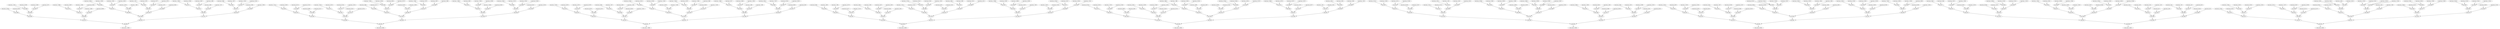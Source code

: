 digraph graphname {
N305 [color="black", label="load_Imm_1_N305"];
N304 [color="black", label="load_Imm_3_N304"];
N307 [color="black", label="load_Imm_4_N307"];
N306 [color="black", label="load_Imm_1_N306"];
N301 [color="black", label="load_Imm_2_N301"];
N300 [color="black", label="load_Imm_1_N300"];
N268 [color="black", label="load_Imm_1_N268"];
N269 [color="black", label="load_Imm_3_N269"];
N266 [color="black", label="load_Imm_4_N266"];
N267 [color="black", label="load_Imm_3_N267"];
N264 [color="black", label="load_Imm_1_N264"];
N265 [color="black", label="load_Imm_4_N265"];
N262 [color="black", label="load_Imm_7_N262"];
N263 [color="black", label="load_Imm_4_N263"];
N260 [color="black", label="load_Imm_5_N260"];
N261 [color="black", label="load_Imm_7_N261"];
N335 [color="black", label="add_N335"];
N488 [color="black", label="mul_N488"];
N489 [color="black", label="mul_N489"];
N303 [color="black", label="load_Imm_6_N303"];
N302 [color="black", label="load_Imm_7_N302"];
N460 [color="black", label="mul_N460"];
N461 [color="black", label="mul_N461"];
N462 [color="black", label="add_N462"];
N463 [color="black", label="mul_N463"];
N464 [color="black", label="mul_N464"];
N465 [color="black", label="add_N465"];
N466 [color="black", label="add_N466"];
N467 [color="black", label="mul_N467"];
N468 [color="black", label="mul_N468"];
N469 [color="black", label="mul_N469"];
N161 [color="black", label="load_Imm_3_N161"];
N160 [color="black", label="load_Imm_5_N160"];
N163 [color="black", label="load_Imm_4_N163"];
N162 [color="black", label="load_Imm_2_N162"];
N165 [color="black", label="load_Imm_7_N165"];
N164 [color="black", label="load_Imm_2_N164"];
N167 [color="black", label="load_Imm_1_N167"];
N166 [color="black", label="load_Imm_3_N166"];
N169 [color="black", label="load_Imm_2_N169"];
N168 [color="black", label="load_Imm_5_N168"];
N308 [color="black", label="load_Imm_6_N308"];
N608 [color="black", label="add_N608"];
N609 [color="black", label="mul_N609"];
N600 [color="black", label="mul_N600"];
N601 [color="black", label="add_N601"];
N602 [color="black", label="mul_N602"];
N603 [color="black", label="add_N603"];
N604 [color="black", label="add_N604"];
N605 [color="black", label="add_N605"];
N606 [color="black", label="add_N606"];
N607 [color="black", label="mul_N607"];
N98 [color="black", label="load_Imm_0_N98"];
N99 [color="black", label="load_Imm_7_N99"];
N92 [color="black", label="load_Imm_2_N92"];
N93 [color="black", label="load_Imm_7_N93"];
N90 [color="black", label="load_Imm_6_N90"];
N91 [color="black", label="load_Imm_8_N91"];
N96 [color="black", label="load_Imm_6_N96"];
N97 [color="black", label="load_Imm_1_N97"];
N94 [color="black", label="load_Imm_0_N94"];
N95 [color="black", label="load_Imm_3_N95"];
N114 [color="black", label="load_Imm_7_N114"];
N115 [color="black", label="load_Imm_6_N115"];
N116 [color="black", label="load_Imm_0_N116"];
N117 [color="black", label="load_Imm_8_N117"];
N110 [color="black", label="load_Imm_3_N110"];
N111 [color="black", label="load_Imm_4_N111"];
N112 [color="black", label="load_Imm_7_N112"];
N113 [color="black", label="load_Imm_5_N113"];
N118 [color="black", label="load_Imm_1_N118"];
N119 [color="black", label="load_Imm_4_N119"];
N284 [color="black", label="load_Imm_1_N284"];
N285 [color="black", label="load_Imm_6_N285"];
N286 [color="black", label="load_Imm_7_N286"];
N287 [color="black", label="load_Imm_4_N287"];
N280 [color="black", label="load_Imm_4_N280"];
N281 [color="black", label="load_Imm_1_N281"];
N282 [color="black", label="load_Imm_1_N282"];
N283 [color="black", label="load_Imm_7_N283"];
N288 [color="black", label="load_Imm_8_N288"];
N289 [color="black", label="load_Imm_8_N289"];
N424 [color="black", label="mul_N424"];
N425 [color="black", label="mul_N425"];
N426 [color="black", label="add_N426"];
N427 [color="black", label="mul_N427"];
N420 [color="black", label="mul_N420"];
N421 [color="black", label="add_N421"];
N422 [color="black", label="mul_N422"];
N423 [color="black", label="mul_N423"];
N349 [color="black", label="add_N349"];
N348 [color="black", label="add_N348"];
N439 [color="black", label="mul_N439"];
N438 [color="black", label="mul_N438"];
N341 [color="black", label="mul_N341"];
N340 [color="black", label="mul_N340"];
N343 [color="black", label="mul_N343"];
N342 [color="black", label="mul_N342"];
N345 [color="black", label="add_N345"];
N344 [color="black", label="add_N344"];
N347 [color="black", label="mul_N347"];
N346 [color="black", label="add_N346"];
N503 [color="black", label="add_N503"];
N502 [color="black", label="mul_N502"];
N501 [color="black", label="add_N501"];
N500 [color="black", label="mul_N500"];
N507 [color="black", label="mul_N507"];
N506 [color="black", label="add_N506"];
N505 [color="black", label="add_N505"];
N504 [color="black", label="mul_N504"];
N509 [color="black", label="mul_N509"];
N508 [color="black", label="add_N508"];
N235 [color="black", label="load_Imm_2_N235"];
N234 [color="black", label="load_Imm_8_N234"];
N237 [color="black", label="load_Imm_6_N237"];
N236 [color="black", label="load_Imm_0_N236"];
N231 [color="black", label="load_Imm_3_N231"];
N230 [color="black", label="load_Imm_0_N230"];
N233 [color="black", label="load_Imm_1_N233"];
N13 [color="black", label="load_Imm_3_N13"];
N239 [color="black", label="load_Imm_0_N239"];
N238 [color="black", label="load_Imm_8_N238"];
N482 [color="black", label="mul_N482"];
N483 [color="black", label="mul_N483"];
N480 [color="black", label="mul_N480"];
N294 [color="black", label="load_Imm_0_N294"];
N338 [color="black", label="mul_N338"];
N339 [color="black", label="mul_N339"];
N484 [color="black", label="add_N484"];
N485 [color="black", label="mul_N485"];
N334 [color="black", label="add_N334"];
N293 [color="black", label="load_Imm_2_N293"];
N336 [color="black", label="add_N336"];
N337 [color="black", label="add_N337"];
N330 [color="black", label="mul_N330"];
N331 [color="black", label="mul_N331"];
N332 [color="black", label="mul_N332"];
N333 [color="black", label="add_N333"];
N644 [color="black", label="store_Imm_6_N644"];
N14 [color="black", label="load_Imm_5_N14"];
N290 [color="black", label="load_Imm_8_N290"];
N645 [color="black", label="store_Imm_5_N645"];
N158 [color="black", label="load_Imm_8_N158"];
N159 [color="black", label="load_Imm_5_N159"];
N150 [color="black", label="load_Imm_5_N150"];
N151 [color="black", label="load_Imm_8_N151"];
N152 [color="black", label="load_Imm_7_N152"];
N153 [color="black", label="load_Imm_6_N153"];
N154 [color="black", label="load_Imm_0_N154"];
N155 [color="black", label="load_Imm_8_N155"];
N156 [color="black", label="load_Imm_6_N156"];
N157 [color="black", label="load_Imm_2_N157"];
N49 [color="black", label="load_Imm_0_N49"];
N48 [color="black", label="load_Imm_0_N48"];
N511 [color="black", label="mul_N511"];
N41 [color="black", label="load_Imm_2_N41"];
N40 [color="black", label="load_Imm_7_N40"];
N43 [color="black", label="load_Imm_3_N43"];
N42 [color="black", label="load_Imm_0_N42"];
N45 [color="black", label="load_Imm_6_N45"];
N44 [color="black", label="load_Imm_4_N44"];
N47 [color="black", label="load_Imm_3_N47"];
N46 [color="black", label="load_Imm_2_N46"];
N518 [color="black", label="mul_N518"];
N519 [color="black", label="mul_N519"];
N578 [color="black", label="add_N578"];
N579 [color="black", label="add_N579"];
N572 [color="black", label="mul_N572"];
N573 [color="black", label="mul_N573"];
N570 [color="black", label="mul_N570"];
N571 [color="black", label="mul_N571"];
N576 [color="black", label="mul_N576"];
N577 [color="black", label="mul_N577"];
N574 [color="black", label="mul_N574"];
N575 [color="black", label="mul_N575"];
N528 [color="black", label="mul_N528"];
N279 [color="black", label="load_Imm_7_N279"];
N278 [color="black", label="load_Imm_5_N278"];
N372 [color="black", label="mul_N372"];
N373 [color="black", label="mul_N373"];
N374 [color="black", label="mul_N374"];
N375 [color="black", label="add_N375"];
N376 [color="black", label="mul_N376"];
N377 [color="black", label="mul_N377"];
N271 [color="black", label="load_Imm_5_N271"];
N270 [color="black", label="load_Imm_8_N270"];
N273 [color="black", label="load_Imm_0_N273"];
N272 [color="black", label="load_Imm_3_N272"];
N275 [color="black", label="load_Imm_2_N275"];
N274 [color="black", label="load_Imm_4_N274"];
N277 [color="black", label="load_Imm_6_N277"];
N276 [color="black", label="load_Imm_6_N276"];
N522 [color="black", label="add_N522"];
N473 [color="black", label="mul_N473"];
N472 [color="black", label="mul_N472"];
N471 [color="black", label="add_N471"];
N470 [color="black", label="add_N470"];
N477 [color="black", label="mul_N477"];
N476 [color="black", label="mul_N476"];
N475 [color="black", label="add_N475"];
N474 [color="black", label="mul_N474"];
N479 [color="black", label="add_N479"];
N478 [color="black", label="add_N478"];
N198 [color="black", label="load_Imm_7_N198"];
N199 [color="black", label="load_Imm_0_N199"];
N194 [color="black", label="load_Imm_3_N194"];
N195 [color="black", label="load_Imm_7_N195"];
N196 [color="black", label="load_Imm_8_N196"];
N197 [color="black", label="load_Imm_4_N197"];
N190 [color="black", label="load_Imm_1_N190"];
N191 [color="black", label="load_Imm_0_N191"];
N192 [color="black", label="load_Imm_0_N192"];
N193 [color="black", label="load_Imm_1_N193"];
N619 [color="black", label="add_N619"];
N618 [color="black", label="mul_N618"];
N208 [color="black", label="load_Imm_4_N208"];
N209 [color="black", label="load_Imm_3_N209"];
N295 [color="black", label="load_Imm_5_N295"];
N204 [color="black", label="load_Imm_0_N204"];
N205 [color="black", label="load_Imm_6_N205"];
N206 [color="black", label="load_Imm_3_N206"];
N207 [color="black", label="load_Imm_0_N207"];
N200 [color="black", label="load_Imm_1_N200"];
N201 [color="black", label="load_Imm_1_N201"];
N202 [color="black", label="load_Imm_4_N202"];
N203 [color="black", label="load_Imm_6_N203"];
N629 [color="black", label="mul_N629"];
N648 [color="black", label="store_Imm_7_N648"];
N107 [color="black", label="load_Imm_5_N107"];
N106 [color="black", label="load_Imm_3_N106"];
N105 [color="black", label="load_Imm_7_N105"];
N104 [color="black", label="load_Imm_5_N104"];
N103 [color="black", label="load_Imm_2_N103"];
N102 [color="black", label="load_Imm_1_N102"];
N101 [color="black", label="load_Imm_4_N101"];
N100 [color="black", label="load_Imm_2_N100"];
N109 [color="black", label="load_Imm_2_N109"];
N108 [color="black", label="load_Imm_5_N108"];
N12 [color="black", label="load_Imm_4_N12"];
N296 [color="black", label="load_Imm_1_N296"];
N10 [color="black", label="load_Imm_0_N10"];
N11 [color="black", label="load_Imm_5_N11"];
N16 [color="black", label="load_Imm_0_N16"];
N17 [color="black", label="load_Imm_0_N17"];
N291 [color="black", label="load_Imm_1_N291"];
N15 [color="black", label="load_Imm_6_N15"];
N18 [color="black", label="load_Imm_1_N18"];
N19 [color="black", label="load_Imm_5_N19"];
N299 [color="black", label="load_Imm_3_N299"];
N298 [color="black", label="load_Imm_2_N298"];
N510 [color="black", label="add_N510"];
N309 [color="black", label="load_Imm_2_N309"];
N408 [color="black", label="mul_N408"];
N409 [color="black", label="mul_N409"];
N402 [color="black", label="add_N402"];
N403 [color="black", label="mul_N403"];
N400 [color="black", label="mul_N400"];
N401 [color="black", label="mul_N401"];
N406 [color="black", label="mul_N406"];
N407 [color="black", label="mul_N407"];
N404 [color="black", label="add_N404"];
N405 [color="black", label="add_N405"];
N538 [color="black", label="mul_N538"];
N539 [color="black", label="mul_N539"];
N536 [color="black", label="mul_N536"];
N537 [color="black", label="mul_N537"];
N534 [color="black", label="mul_N534"];
N535 [color="black", label="add_N535"];
N532 [color="black", label="mul_N532"];
N533 [color="black", label="mul_N533"];
N530 [color="black", label="mul_N530"];
N531 [color="black", label="mul_N531"];
N240 [color="black", label="load_Imm_1_N240"];
N241 [color="black", label="load_Imm_4_N241"];
N242 [color="black", label="load_Imm_8_N242"];
N243 [color="black", label="load_Imm_3_N243"];
N244 [color="black", label="load_Imm_0_N244"];
N245 [color="black", label="load_Imm_4_N245"];
N246 [color="black", label="load_Imm_5_N246"];
N247 [color="black", label="load_Imm_5_N247"];
N248 [color="black", label="load_Imm_8_N248"];
N249 [color="black", label="load_Imm_2_N249"];
N499 [color="black", label="mul_N499"];
N498 [color="black", label="mul_N498"];
N329 [color="black", label="mul_N329"];
N328 [color="black", label="add_N328"];
N327 [color="black", label="add_N327"];
N326 [color="black", label="mul_N326"];
N325 [color="black", label="mul_N325"];
N324 [color="black", label="load_Imm_3_N324"];
N323 [color="black", label="load_Imm_2_N323"];
N322 [color="black", label="load_Imm_1_N322"];
N321 [color="black", label="load_Imm_4_N321"];
N320 [color="black", label="load_Imm_2_N320"];
N595 [color="black", label="mul_N595"];
N149 [color="black", label="load_Imm_3_N149"];
N148 [color="black", label="load_Imm_7_N148"];
N143 [color="black", label="load_Imm_3_N143"];
N142 [color="black", label="load_Imm_2_N142"];
N141 [color="black", label="load_Imm_6_N141"];
N140 [color="black", label="load_Imm_8_N140"];
N147 [color="black", label="load_Imm_6_N147"];
N146 [color="black", label="load_Imm_0_N146"];
N145 [color="black", label="load_Imm_0_N145"];
N144 [color="black", label="load_Imm_1_N144"];
N392 [color="black", label="add_N392"];
N393 [color="black", label="add_N393"];
N390 [color="black", label="mul_N390"];
N391 [color="black", label="add_N391"];
N396 [color="black", label="add_N396"];
N397 [color="black", label="add_N397"];
N58 [color="black", label="load_Imm_6_N58"];
N59 [color="black", label="load_Imm_6_N59"];
N56 [color="black", label="load_Imm_8_N56"];
N57 [color="black", label="load_Imm_7_N57"];
N54 [color="black", label="load_Imm_3_N54"];
N55 [color="black", label="load_Imm_6_N55"];
N52 [color="black", label="load_Imm_5_N52"];
N53 [color="black", label="load_Imm_8_N53"];
N50 [color="black", label="load_Imm_4_N50"];
N51 [color="black", label="load_Imm_5_N51"];
N640 [color="black", label="store_Imm_4_N640"];
N641 [color="black", label="store_Imm_0_N641"];
N1 [color="black", label="load_Imm_8_N1"];
N394 [color="black", label="mul_N394"];
N2 [color="black", label="load_Imm_2_N2"];
N3 [color="black", label="load_Imm_6_N3"];
N4 [color="black", label="load_Imm_5_N4"];
N5 [color="black", label="load_Imm_7_N5"];
N29 [color="black", label="load_Imm_3_N29"];
N28 [color="black", label="load_Imm_2_N28"];
N6 [color="black", label="load_Imm_8_N6"];
N23 [color="black", label="load_Imm_4_N23"];
N22 [color="black", label="load_Imm_3_N22"];
N21 [color="black", label="load_Imm_1_N21"];
N20 [color="black", label="load_Imm_8_N20"];
N27 [color="black", label="load_Imm_4_N27"];
N26 [color="black", label="load_Imm_5_N26"];
N25 [color="black", label="load_Imm_1_N25"];
N24 [color="black", label="load_Imm_4_N24"];
N563 [color="black", label="add_N563"];
N562 [color="black", label="add_N562"];
N569 [color="black", label="add_N569"];
N568 [color="black", label="add_N568"];
N363 [color="black", label="mul_N363"];
N362 [color="black", label="mul_N362"];
N361 [color="black", label="add_N361"];
N360 [color="black", label="mul_N360"];
N367 [color="black", label="mul_N367"];
N366 [color="black", label="add_N366"];
N365 [color="black", label="add_N365"];
N364 [color="black", label="add_N364"];
N369 [color="black", label="add_N369"];
N368 [color="black", label="mul_N368"];
N598 [color="black", label="add_N598"];
N599 [color="black", label="add_N599"];
N590 [color="black", label="add_N590"];
N591 [color="black", label="add_N591"];
N592 [color="black", label="mul_N592"];
N593 [color="black", label="mul_N593"];
N594 [color="black", label="mul_N594"];
N297 [color="black", label="load_Imm_8_N297"];
N596 [color="black", label="mul_N596"];
N597 [color="black", label="mul_N597"];
N620 [color="black", label="add_N620"];
N621 [color="black", label="mul_N621"];
N565 [color="black", label="add_N565"];
N564 [color="black", label="add_N564"];
N567 [color="black", label="mul_N567"];
N566 [color="black", label="mul_N566"];
N561 [color="black", label="add_N561"];
N560 [color="black", label="mul_N560"];
N448 [color="black", label="mul_N448"];
N449 [color="black", label="mul_N449"];
N446 [color="black", label="mul_N446"];
N447 [color="black", label="mul_N447"];
N444 [color="black", label="mul_N444"];
N445 [color="black", label="mul_N445"];
N442 [color="black", label="add_N442"];
N443 [color="black", label="add_N443"];
N440 [color="black", label="mul_N440"];
N441 [color="black", label="add_N441"];
N626 [color="black", label="add_N626"];
N627 [color="black", label="mul_N627"];
N624 [color="black", label="mul_N624"];
N625 [color="black", label="add_N625"];
N622 [color="black", label="add_N622"];
N623 [color="black", label="add_N623"];
N189 [color="black", label="load_Imm_3_N189"];
N188 [color="black", label="load_Imm_2_N188"];
N187 [color="black", label="load_Imm_6_N187"];
N186 [color="black", label="load_Imm_7_N186"];
N185 [color="black", label="load_Imm_5_N185"];
N184 [color="black", label="load_Imm_4_N184"];
N183 [color="black", label="load_Imm_0_N183"];
N182 [color="black", label="load_Imm_0_N182"];
N181 [color="black", label="load_Imm_6_N181"];
N180 [color="black", label="load_Imm_5_N180"];
N628 [color="black", label="add_N628"];
N219 [color="black", label="load_Imm_8_N219"];
N218 [color="black", label="load_Imm_4_N218"];
N217 [color="black", label="load_Imm_4_N217"];
N216 [color="black", label="load_Imm_7_N216"];
N215 [color="black", label="load_Imm_5_N215"];
N214 [color="black", label="load_Imm_2_N214"];
N213 [color="black", label="load_Imm_8_N213"];
N212 [color="black", label="load_Imm_8_N212"];
N211 [color="black", label="load_Imm_6_N211"];
N210 [color="black", label="load_Imm_5_N210"];
N132 [color="black", label="load_Imm_3_N132"];
N133 [color="black", label="load_Imm_2_N133"];
N130 [color="black", label="load_Imm_1_N130"];
N131 [color="black", label="load_Imm_0_N131"];
N136 [color="black", label="load_Imm_2_N136"];
N137 [color="black", label="load_Imm_5_N137"];
N134 [color="black", label="load_Imm_5_N134"];
N135 [color="black", label="load_Imm_1_N135"];
N138 [color="black", label="load_Imm_6_N138"];
N139 [color="black", label="load_Imm_2_N139"];
N67 [color="black", label="load_Imm_0_N67"];
N66 [color="black", label="load_Imm_6_N66"];
N65 [color="black", label="load_Imm_5_N65"];
N64 [color="black", label="load_Imm_7_N64"];
N63 [color="black", label="load_Imm_6_N63"];
N62 [color="black", label="load_Imm_8_N62"];
N61 [color="black", label="load_Imm_5_N61"];
N60 [color="black", label="load_Imm_1_N60"];
N69 [color="black", label="load_Imm_0_N69"];
N68 [color="black", label="load_Imm_4_N68"];
N292 [color="black", label="load_Imm_6_N292"];
N434 [color="black", label="mul_N434"];
N370 [color="black", label="mul_N370"];
N558 [color="black", label="mul_N558"];
N559 [color="black", label="mul_N559"];
N371 [color="black", label="mul_N371"];
N554 [color="black", label="mul_N554"];
N555 [color="black", label="add_N555"];
N556 [color="black", label="add_N556"];
N557 [color="black", label="add_N557"];
N550 [color="black", label="add_N550"];
N551 [color="black", label="mul_N551"];
N552 [color="black", label="mul_N552"];
N553 [color="black", label="mul_N553"];
N495 [color="black", label="add_N495"];
N494 [color="black", label="add_N494"];
N497 [color="black", label="mul_N497"];
N7 [color="black", label="load_Imm_8_N7"];
N496 [color="black", label="add_N496"];
N491 [color="black", label="mul_N491"];
N490 [color="black", label="mul_N490"];
N529 [color="black", label="mul_N529"];
N378 [color="black", label="add_N378"];
N493 [color="black", label="add_N493"];
N379 [color="black", label="add_N379"];
N521 [color="black", label="add_N521"];
N520 [color="black", label="add_N520"];
N523 [color="black", label="add_N523"];
N492 [color="black", label="add_N492"];
N525 [color="black", label="mul_N525"];
N524 [color="black", label="mul_N524"];
N527 [color="black", label="mul_N527"];
N526 [color="black", label="add_N526"];
N253 [color="black", label="load_Imm_8_N253"];
N252 [color="black", label="load_Imm_3_N252"];
N251 [color="black", label="load_Imm_4_N251"];
N250 [color="black", label="load_Imm_5_N250"];
N257 [color="black", label="load_Imm_7_N257"];
N256 [color="black", label="load_Imm_4_N256"];
N255 [color="black", label="load_Imm_8_N255"];
N254 [color="black", label="load_Imm_7_N254"];
N259 [color="black", label="load_Imm_8_N259"];
N258 [color="black", label="load_Imm_1_N258"];
N318 [color="black", label="load_Imm_8_N318"];
N319 [color="black", label="load_Imm_7_N319"];
N312 [color="black", label="load_Imm_6_N312"];
N313 [color="black", label="load_Imm_0_N313"];
N310 [color="black", label="load_Imm_6_N310"];
N311 [color="black", label="load_Imm_5_N311"];
N316 [color="black", label="load_Imm_0_N316"];
N317 [color="black", label="load_Imm_3_N317"];
N314 [color="black", label="load_Imm_2_N314"];
N315 [color="black", label="load_Imm_2_N315"];
N415 [color="black", label="mul_N415"];
N414 [color="black", label="mul_N414"];
N417 [color="black", label="mul_N417"];
N416 [color="black", label="mul_N416"];
N411 [color="black", label="add_N411"];
N410 [color="black", label="add_N410"];
N413 [color="black", label="mul_N413"];
N412 [color="black", label="mul_N412"];
N419 [color="black", label="add_N419"];
N418 [color="black", label="add_N418"];
N176 [color="black", label="load_Imm_4_N176"];
N177 [color="black", label="load_Imm_8_N177"];
N174 [color="black", label="load_Imm_6_N174"];
N175 [color="black", label="load_Imm_8_N175"];
N172 [color="black", label="load_Imm_3_N172"];
N173 [color="black", label="load_Imm_7_N173"];
N170 [color="black", label="load_Imm_0_N170"];
N171 [color="black", label="load_Imm_8_N171"];
N178 [color="black", label="load_Imm_7_N178"];
N179 [color="black", label="load_Imm_3_N179"];
N389 [color="black", label="mul_N389"];
N388 [color="black", label="mul_N388"];
N385 [color="black", label="add_N385"];
N384 [color="black", label="mul_N384"];
N387 [color="black", label="mul_N387"];
N386 [color="black", label="mul_N386"];
N381 [color="black", label="mul_N381"];
N380 [color="black", label="add_N380"];
N383 [color="black", label="mul_N383"];
N382 [color="black", label="mul_N382"];
N437 [color="black", label="add_N437"];
N436 [color="black", label="mul_N436"];
N435 [color="black", label="mul_N435"];
N85 [color="black", label="load_Imm_3_N85"];
N84 [color="black", label="load_Imm_1_N84"];
N87 [color="black", label="load_Imm_6_N87"];
N86 [color="black", label="load_Imm_2_N86"];
N81 [color="black", label="load_Imm_8_N81"];
N80 [color="black", label="load_Imm_6_N80"];
N83 [color="black", label="load_Imm_5_N83"];
N82 [color="black", label="load_Imm_2_N82"];
N433 [color="black", label="mul_N433"];
N89 [color="black", label="load_Imm_3_N89"];
N88 [color="black", label="load_Imm_1_N88"];
N432 [color="black", label="mul_N432"];
N431 [color="black", label="add_N431"];
N430 [color="black", label="mul_N430"];
N38 [color="black", label="load_Imm_6_N38"];
N39 [color="black", label="load_Imm_1_N39"];
N30 [color="black", label="load_Imm_7_N30"];
N31 [color="black", label="load_Imm_7_N31"];
N32 [color="black", label="load_Imm_5_N32"];
N33 [color="black", label="load_Imm_4_N33"];
N34 [color="black", label="load_Imm_4_N34"];
N35 [color="black", label="load_Imm_1_N35"];
N36 [color="black", label="load_Imm_4_N36"];
N37 [color="black", label="load_Imm_7_N37"];
N428 [color="black", label="add_N428"];
N429 [color="black", label="mul_N429"];
N358 [color="black", label="mul_N358"];
N359 [color="black", label="mul_N359"];
N356 [color="black", label="mul_N356"];
N357 [color="black", label="mul_N357"];
N354 [color="black", label="mul_N354"];
N355 [color="black", label="add_N355"];
N352 [color="black", label="add_N352"];
N353 [color="black", label="add_N353"];
N350 [color="black", label="mul_N350"];
N351 [color="black", label="mul_N351"];
N589 [color="black", label="add_N589"];
N588 [color="black", label="add_N588"];
N583 [color="black", label="mul_N583"];
N582 [color="black", label="mul_N582"];
N581 [color="black", label="mul_N581"];
N580 [color="black", label="mul_N580"];
N587 [color="black", label="add_N587"];
N586 [color="black", label="mul_N586"];
N585 [color="black", label="add_N585"];
N584 [color="black", label="mul_N584"];
N459 [color="black", label="add_N459"];
N458 [color="black", label="mul_N458"];
N512 [color="black", label="mul_N512"];
N513 [color="black", label="add_N513"];
N514 [color="black", label="mul_N514"];
N515 [color="black", label="add_N515"];
N516 [color="black", label="mul_N516"];
N517 [color="black", label="add_N517"];
N451 [color="black", label="mul_N451"];
N450 [color="black", label="mul_N450"];
N453 [color="black", label="add_N453"];
N452 [color="black", label="mul_N452"];
N455 [color="black", label="add_N455"];
N454 [color="black", label="add_N454"];
N457 [color="black", label="add_N457"];
N456 [color="black", label="add_N456"];
N631 [color="black", label="add_N631"];
N630 [color="black", label="mul_N630"];
N633 [color="black", label="mul_N633"];
N632 [color="black", label="mul_N632"];
N635 [color="black", label="add_N635"];
N634 [color="black", label="mul_N634"];
N637 [color="black", label="mul_N637"];
N636 [color="black", label="mul_N636"];
N639 [color="black", label="mul_N639"];
N638 [color="black", label="add_N638"];
N228 [color="black", label="load_Imm_7_N228"];
N229 [color="black", label="load_Imm_8_N229"];
N222 [color="black", label="load_Imm_7_N222"];
N223 [color="black", label="load_Imm_5_N223"];
N220 [color="black", label="load_Imm_3_N220"];
N221 [color="black", label="load_Imm_1_N221"];
N226 [color="black", label="load_Imm_4_N226"];
N227 [color="black", label="load_Imm_7_N227"];
N224 [color="black", label="load_Imm_6_N224"];
N225 [color="black", label="load_Imm_0_N225"];
N8 [color="black", label="load_Imm_2_N8"];
N9 [color="black", label="load_Imm_2_N9"];
N646 [color="black", label="store_Imm_1_N646"];
N647 [color="black", label="store_Imm_2_N647"];
N129 [color="black", label="load_Imm_4_N129"];
N128 [color="black", label="load_Imm_1_N128"];
N642 [color="black", label="store_Imm_8_N642"];
N643 [color="black", label="store_Imm_3_N643"];
N125 [color="black", label="load_Imm_3_N125"];
N124 [color="black", label="load_Imm_0_N124"];
N127 [color="black", label="load_Imm_6_N127"];
N126 [color="black", label="load_Imm_5_N126"];
N121 [color="black", label="load_Imm_7_N121"];
N120 [color="black", label="load_Imm_2_N120"];
N123 [color="black", label="load_Imm_7_N123"];
N122 [color="black", label="load_Imm_4_N122"];
N74 [color="black", label="load_Imm_8_N74"];
N75 [color="black", label="load_Imm_1_N75"];
N76 [color="black", label="load_Imm_3_N76"];
N77 [color="black", label="load_Imm_0_N77"];
N70 [color="black", label="load_Imm_3_N70"];
N71 [color="black", label="load_Imm_7_N71"];
N72 [color="black", label="load_Imm_0_N72"];
N73 [color="black", label="load_Imm_2_N73"];
N395 [color="black", label="mul_N395"];
N78 [color="black", label="load_Imm_0_N78"];
N79 [color="black", label="load_Imm_2_N79"];
N398 [color="black", label="add_N398"];
N399 [color="black", label="add_N399"];
N613 [color="black", label="add_N613"];
N612 [color="black", label="mul_N612"];
N611 [color="black", label="mul_N611"];
N610 [color="black", label="mul_N610"];
N617 [color="black", label="mul_N617"];
N232 [color="black", label="load_Imm_5_N232"];
N616 [color="black", label="mul_N616"];
N615 [color="black", label="mul_N615"];
N614 [color="black", label="add_N614"];
N549 [color="black", label="mul_N549"];
N548 [color="black", label="mul_N548"];
N547 [color="black", label="add_N547"];
N546 [color="black", label="mul_N546"];
N545 [color="black", label="add_N545"];
N544 [color="black", label="add_N544"];
N543 [color="black", label="mul_N543"];
N542 [color="black", label="mul_N542"];
N541 [color="black", label="add_N541"];
N540 [color="black", label="mul_N540"];
N481 [color="black", label="add_N481"];
N486 [color="black", label="mul_N486"];
N487 [color="black", label="mul_N487"];
N305 -> N371;
N304 -> N371;
N307 -> N461;
N306 -> N367;
N301 -> N368;
N300 -> N376;
N268 -> N407;
N269 -> N412;
N266 -> N408;
N267 -> N407;
N264 -> N602;
N265 -> N408;
N262 -> N639;
N263 -> N639;
N260 -> N351;
N261 -> N351;
N335 -> N551;
N488 -> N484;
N489 -> N465;
N303 -> N617;
N302 -> N368;
N460 -> N547;
N461 -> N557;
N462 -> N459;
N463 -> N428;
N464 -> N335;
N465 -> N466;
N466 -> N574;
N467 -> N635;
N468 -> N635;
N469 -> N541;
N161 -> N504;
N160 -> N615;
N163 -> N616;
N162 -> N504;
N165 -> N584;
N164 -> N486;
N167 -> N489;
N166 -> N584;
N169 -> N487;
N168 -> N489;
N308 -> N483;
N608 -> N388;
N609 -> N492;
N600 -> N402;
N601 -> N356;
N602 -> N462;
N603 -> N601;
N604 -> N358;
N605 -> N646;
N606 -> N574;
N607 -> N515;
N98 -> N595;
N99 -> N386;
N92 -> N413;
N93 -> N413;
N90 -> N543;
N91 -> N543;
N96 -> N602;
N97 -> N595;
N94 -> N518;
N95 -> N518;
N114 -> N482;
N115 -> N480;
N116 -> N480;
N117 -> N483;
N110 -> N597;
N111 -> N414;
N112 -> N417;
N113 -> N417;
N118 -> N553;
N119 -> N553;
N284 -> N575;
N285 -> N575;
N286 -> N576;
N287 -> N576;
N280 -> N415;
N281 -> N415;
N282 -> N624;
N283 -> N618;
N288 -> N618;
N289 -> N531;
N424 -> N506;
N425 -> N522;
N426 -> N621;
N427 -> N379;
N420 -> N588;
N421 -> N551;
N422 -> N493;
N423 -> N589;
N349 -> N643;
N348 -> N542;
N439 -> N564;
N438 -> N565;
N341 -> N470;
N340 -> N590;
N343 -> N471;
N342 -> N454;
N345 -> N348;
N344 -> N449;
N347 -> N453;
N346 -> N579;
N503 -> N515;
N502 -> N456;
N501 -> N648;
N500 -> N508;
N507 -> N459;
N506 -> N563;
N505 -> N502;
N504 -> N391;
N509 -> N628;
N508 -> N424;
N235 -> N341;
N234 -> N341;
N237 -> N580;
N236 -> N580;
N231 -> N636;
N230 -> N636;
N233 -> N343;
N13 -> N463;
N239 -> N448;
N238 -> N444;
N482 -> N355;
N483 -> N404;
N480 -> N355;
N294 -> N558;
N338 -> N364;
N339 -> N411;
N484 -> N457;
N485 -> N628;
N334 -> N641;
N293 -> N558;
N336 -> N436;
N337 -> N336;
N330 -> N569;
N331 -> N506;
N332 -> N568;
N333 -> N520;
N14 -> N524;
N290 -> N340;
N158 -> N615;
N159 -> N616;
N150 -> N370;
N151 -> N370;
N152 -> N458;
N153 -> N374;
N154 -> N374;
N155 -> N373;
N156 -> N377;
N157 -> N377;
N49 -> N477;
N48 -> N477;
N511 -> N631;
N41 -> N450;
N40 -> N450;
N43 -> N474;
N42 -> N474;
N45 -> N530;
N44 -> N452;
N47 -> N400;
N46 -> N530;
N518 -> N428;
N519 -> N352;
N578 -> N366;
N579 -> N449;
N572 -> N587;
N573 -> N585;
N570 -> N361;
N571 -> N587;
N576 -> N375;
N577 -> N334;
N574 -> N605;
N575 -> N375;
N528 -> N441;
N279 -> N519;
N278 -> N519;
N372 -> N638;
N373 -> N535;
N374 -> N345;
N375 -> N606;
N376 -> N405;
N377 -> N589;
N271 -> N416;
N270 -> N464;
N273 -> N488;
N272 -> N488;
N275 -> N514;
N274 -> N412;
N277 -> N416;
N276 -> N514;
N522 -> N608;
N473 -> N399;
N472 -> N591;
N471 -> N470;
N470 -> N577;
N477 -> N521;
N476 -> N336;
N475 -> N598;
N474 -> N380;
N479 -> N434;
N478 -> N424;
N198 -> N552;
N199 -> N394;
N194 -> N633;
N195 -> N507;
N196 -> N507;
N197 -> N552;
N190 -> N630;
N191 -> N629;
N192 -> N629;
N193 -> N633;
N619 -> N381;
N618 -> N606;
N208 -> N467;
N209 -> N467;
N295 -> N559;
N204 -> N498;
N205 -> N607;
N206 -> N468;
N207 -> N468;
N200 -> N498;
N201 -> N425;
N202 -> N425;
N203 -> N499;
N629 -> N517;
N107 -> N451;
N106 -> N482;
N105 -> N529;
N104 -> N529;
N103 -> N528;
N102 -> N611;
N101 -> N611;
N100 -> N386;
N109 -> N597;
N108 -> N414;
N12 -> N463;
N296 -> N559;
N10 -> N532;
N11 -> N533;
N16 -> N554;
N17 -> N376;
N291 -> N400;
N15 -> N524;
N18 -> N554;
N19 -> N423;
N299 -> N497;
N298 -> N332;
N510 -> N508;
N309 -> N372;
N408 -> N346;
N409 -> N421;
N402 -> N644;
N403 -> N601;
N400 -> N521;
N401 -> N603;
N406 -> N344;
N407 -> N346;
N404 -> N600;
N405 -> N398;
N538 -> N620;
N539 -> N619;
N536 -> N337;
N537 -> N471;
N534 -> N455;
N535 -> N472;
N532 -> N475;
N533 -> N475;
N530 -> N369;
N531 -> N613;
N240 -> N448;
N241 -> N339;
N242 -> N560;
N243 -> N566;
N244 -> N566;
N245 -> N440;
N246 -> N440;
N247 -> N438;
N248 -> N438;
N249 -> N627;
N499 -> N520;
N498 -> N522;
N329 -> N569;
N328 -> N512;
N327 -> N328;
N326 -> N399;
N325 -> N578;
N324 -> N439;
N323 -> N439;
N322 -> N536;
N321 -> N536;
N320 -> N476;
N595 -> N327;
N149 -> N458;
N148 -> N354;
N143 -> N362;
N142 -> N607;
N141 -> N571;
N140 -> N500;
N147 -> N546;
N146 -> N363;
N145 -> N363;
N144 -> N362;
N392 -> N393;
N393 -> N434;
N390 -> N456;
N391 -> N443;
N396 -> N549;
N397 -> N396;
N58 -> N583;
N59 -> N338;
N56 -> N486;
N57 -> N423;
N54 -> N389;
N55 -> N528;
N52 -> N403;
N53 -> N403;
N50 -> N401;
N51 -> N401;
N1 -> N560;
N394 -> N419;
N2 -> N447;
N3 -> N447;
N4 -> N446;
N5 -> N446;
N29 -> N534;
N28 -> N534;
N6 -> N373;
N23 -> N329;
N22 -> N330;
N21 -> N533;
N20 -> N617;
N27 -> N593;
N26 -> N593;
N25 -> N330;
N24 -> N329;
N563 -> N645;
N562 -> N577;
N569 -> N478;
N568 -> N331;
N363 -> N503;
N362 -> N503;
N361 -> N360;
N360 -> N366;
N367 -> N397;
N366 -> N640;
N365 -> N647;
N364 -> N361;
N369 -> N613;
N368 -> N328;
N598 -> N358;
N599 -> N604;
N590 -> N472;
N591 -> N642;
N592 -> N410;
N593 -> N455;
N594 -> N526;
N297 -> N332;
N596 -> N550;
N597 -> N510;
N620 -> N385;
N621 -> N353;
N565 -> N436;
N564 -> N565;
N567 -> N614;
N566 -> N411;
N561 -> N562;
N560 -> N604;
N448 -> N337;
N449 -> N578;
N446 -> N599;
N447 -> N599;
N444 -> N418;
N445 -> N419;
N442 -> N591;
N443 -> N527;
N440 -> N564;
N441 -> N535;
N626 -> N586;
N627 -> N454;
N624 -> N547;
N625 -> N527;
N622 -> N625;
N623 -> N626;
N189 -> N630;
N188 -> N539;
N187 -> N539;
N186 -> N632;
N185 -> N632;
N184 -> N634;
N183 -> N594;
N182 -> N594;
N181 -> N592;
N180 -> N592;
N628 -> N631;
N219 -> N340;
N218 -> N473;
N217 -> N473;
N216 -> N572;
N215 -> N572;
N214 -> N571;
N213 -> N573;
N212 -> N573;
N211 -> N469;
N210 -> N469;
N132 -> N452;
N133 -> N497;
N130 -> N538;
N131 -> N538;
N136 -> N394;
N137 -> N500;
N134 -> N445;
N135 -> N445;
N138 -> N395;
N139 -> N395;
N67 -> N460;
N66 -> N596;
N65 -> N516;
N64 -> N359;
N63 -> N367;
N62 -> N347;
N61 -> N347;
N60 -> N338;
N69 -> N460;
N68 -> N461;
N292 -> N357;
N434 -> N442;
N370 -> N545;
N558 -> N544;
N559 -> N544;
N371 -> N557;
N554 -> N496;
N555 -> N605;
N556 -> N512;
N557 -> N556;
N550 -> N610;
N551 -> N501;
N552 -> N462;
N553 -> N496;
N495 -> N402;
N494 -> N549;
N497 -> N603;
N7 -> N612;
N496 -> N493;
N491 -> N333;
N490 -> N333;
N529 -> N441;
N378 -> N334;
N493 -> N325;
N379 -> N429;
N521 -> N523;
N520 -> N388;
N523 -> N567;
N492 -> N494;
N525 -> N588;
N524 -> N431;
N527 -> N442;
N526 -> N505;
N253 -> N409;
N252 -> N627;
N251 -> N342;
N250 -> N342;
N257 -> N384;
N256 -> N384;
N255 -> N382;
N254 -> N382;
N259 -> N531;
N258 -> N383;
N318 -> N357;
N319 -> N476;
N312 -> N427;
N313 -> N537;
N310 -> N372;
N311 -> N427;
N316 -> N350;
N317 -> N354;
N314 -> N537;
N315 -> N350;
N415 -> N405;
N414 -> N510;
N417 -> N478;
N416 -> N457;
N411 -> N410;
N410 -> N502;
N413 -> N398;
N412 -> N484;
N419 -> N418;
N418 -> N567;
N176 -> N359;
N177 -> N570;
N174 -> N582;
N175 -> N582;
N172 -> N581;
N173 -> N581;
N170 -> N583;
N171 -> N596;
N178 -> N570;
N179 -> N339;
N389 -> N623;
N388 -> N555;
N385 -> N429;
N384 -> N622;
N387 -> N623;
N386 -> N608;
N381 -> N378;
N380 -> N379;
N383 -> N622;
N382 -> N625;
N437 -> N426;
N436 -> N614;
N435 -> N526;
N85 -> N485;
N84 -> N433;
N87 -> N430;
N86 -> N430;
N81 -> N432;
N80 -> N383;
N83 -> N433;
N82 -> N432;
N433 -> N392;
N89 -> N435;
N88 -> N435;
N432 -> N393;
N431 -> N325;
N430 -> N505;
N38 -> N525;
N39 -> N525;
N30 -> N451;
N31 -> N511;
N32 -> N511;
N33 -> N509;
N34 -> N509;
N35 -> N485;
N36 -> N420;
N37 -> N420;
N428 -> N431;
N429 -> N378;
N358 -> N365;
N359 -> N364;
N356 -> N563;
N357 -> N479;
N354 -> N481;
N355 -> N404;
N352 -> N335;
N353 -> N501;
N350 -> N392;
N351 -> N369;
N589 -> N590;
N588 -> N421;
N583 -> N513;
N582 -> N562;
N581 -> N561;
N580 -> N561;
N587 -> N585;
N586 -> N353;
N585 -> N600;
N584 -> N513;
N459 -> N621;
N458 -> N345;
N512 -> N555;
N513 -> N550;
N514 -> N352;
N515 -> N381;
N516 -> N556;
N517 -> N619;
N451 -> N579;
N450 -> N385;
N453 -> N360;
N452 -> N380;
N455 -> N453;
N454 -> N545;
N457 -> N390;
N456 -> N349;
N631 -> N390;
N630 -> N517;
N633 -> N437;
N632 -> N426;
N635 -> N541;
N634 -> N437;
N637 -> N396;
N636 -> N492;
N639 -> N397;
N638 -> N610;
N228 -> N637;
N229 -> N637;
N222 -> N406;
N223 -> N406;
N220 -> N326;
N221 -> N326;
N226 -> N609;
N227 -> N389;
N224 -> N387;
N225 -> N387;
N8 -> N612;
N9 -> N532;
N129 -> N540;
N128 -> N540;
N125 -> N609;
N124 -> N546;
N127 -> N548;
N126 -> N548;
N121 -> N422;
N120 -> N422;
N123 -> N409;
N122 -> N634;
N74 -> N464;
N75 -> N490;
N76 -> N490;
N77 -> N491;
N70 -> N624;
N71 -> N516;
N72 -> N487;
N73 -> N499;
N395 -> N523;
N78 -> N491;
N79 -> N444;
N398 -> N586;
N399 -> N344;
N613 -> N356;
N612 -> N598;
N611 -> N327;
N610 -> N495;
N617 -> N626;
N232 -> N343;
N616 -> N391;
N615 -> N443;
N614 -> N365;
N549 -> N495;
N548 -> N494;
N547 -> N638;
N546 -> N481;
N545 -> N542;
N544 -> N568;
N543 -> N348;
N542 -> N349;
N541 -> N331;
N540 -> N620;
N481 -> N479;
N486 -> N466;
N487 -> N465;
}
